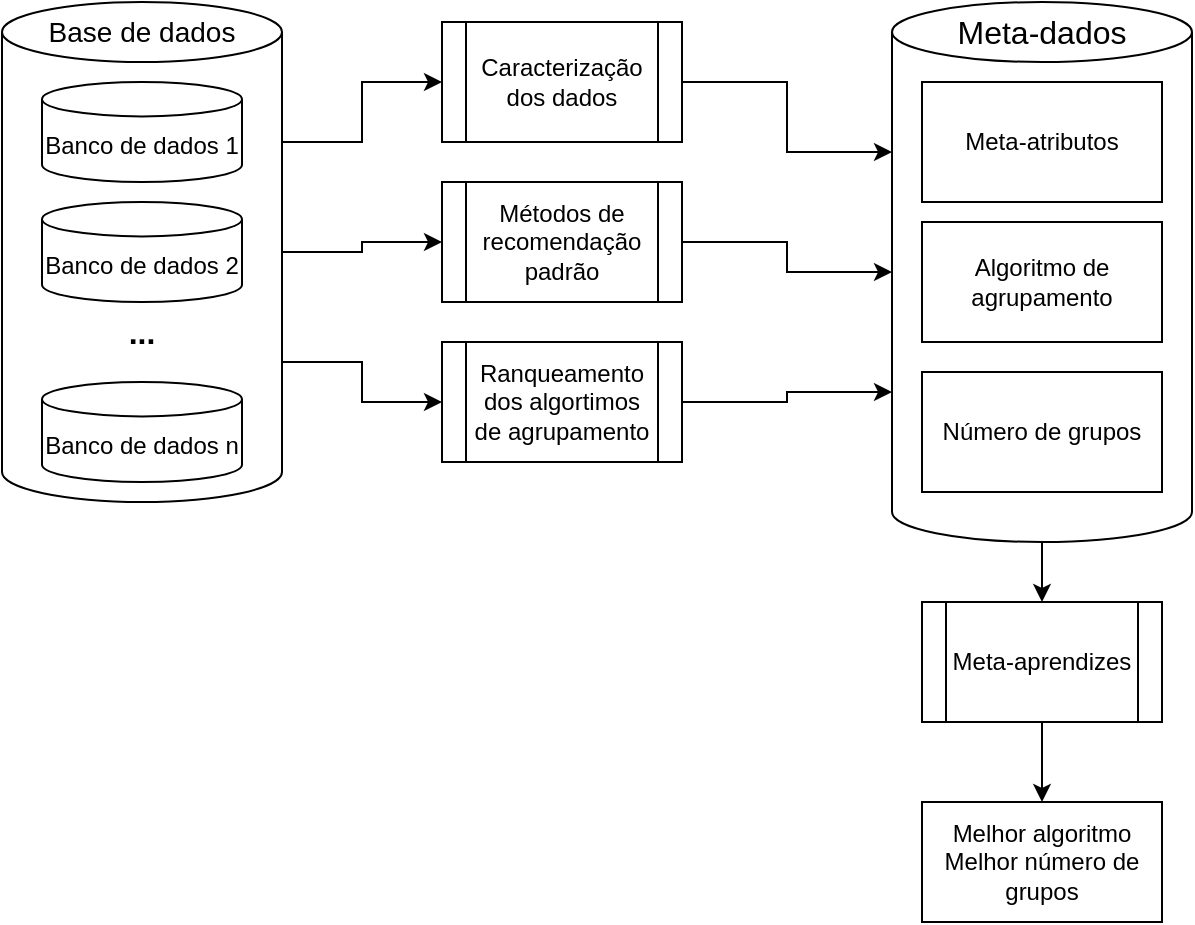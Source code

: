 <mxfile version="20.2.3" type="device"><diagram id="MHiOzp2NnqcdecAYnW3z" name="Página-1"><mxGraphModel dx="1038" dy="545" grid="1" gridSize="10" guides="1" tooltips="1" connect="1" arrows="1" fold="1" page="1" pageScale="1" pageWidth="827" pageHeight="1169" math="0" shadow="0"><root><mxCell id="0"/><mxCell id="1" parent="0"/><mxCell id="Ra7qmFDwxMXFnm1xKpxj-5" style="edgeStyle=orthogonalEdgeStyle;rounded=0;orthogonalLoop=1;jettySize=auto;html=1;exitX=1;exitY=0;exitDx=0;exitDy=70;exitPerimeter=0;entryX=0;entryY=0.5;entryDx=0;entryDy=0;" edge="1" parent="1" source="LS6XbRY5W0MxRRYw3UIW-1" target="LS6XbRY5W0MxRRYw3UIW-2"><mxGeometry relative="1" as="geometry"/></mxCell><mxCell id="Ra7qmFDwxMXFnm1xKpxj-6" style="edgeStyle=orthogonalEdgeStyle;rounded=0;orthogonalLoop=1;jettySize=auto;html=1;exitX=1;exitY=0.5;exitDx=0;exitDy=0;exitPerimeter=0;entryX=0;entryY=0.5;entryDx=0;entryDy=0;" edge="1" parent="1" source="LS6XbRY5W0MxRRYw3UIW-1" target="LS6XbRY5W0MxRRYw3UIW-7"><mxGeometry relative="1" as="geometry"/></mxCell><mxCell id="Ra7qmFDwxMXFnm1xKpxj-7" style="edgeStyle=orthogonalEdgeStyle;rounded=0;orthogonalLoop=1;jettySize=auto;html=1;exitX=1;exitY=0;exitDx=0;exitDy=180;exitPerimeter=0;entryX=0;entryY=0.5;entryDx=0;entryDy=0;" edge="1" parent="1" source="LS6XbRY5W0MxRRYw3UIW-1" target="Ra7qmFDwxMXFnm1xKpxj-1"><mxGeometry relative="1" as="geometry"><mxPoint x="280" y="380" as="targetPoint"/></mxGeometry></mxCell><mxCell id="LS6XbRY5W0MxRRYw3UIW-1" value="" style="shape=cylinder3;whiteSpace=wrap;html=1;boundedLbl=1;backgroundOutline=1;size=15;" parent="1" vertex="1"><mxGeometry x="80" y="120" width="140" height="250" as="geometry"/></mxCell><mxCell id="Ra7qmFDwxMXFnm1xKpxj-10" style="edgeStyle=orthogonalEdgeStyle;rounded=0;orthogonalLoop=1;jettySize=auto;html=1;exitX=1;exitY=0.5;exitDx=0;exitDy=0;entryX=0;entryY=0;entryDx=0;entryDy=75;entryPerimeter=0;" edge="1" parent="1" source="LS6XbRY5W0MxRRYw3UIW-2" target="LS6XbRY5W0MxRRYw3UIW-3"><mxGeometry relative="1" as="geometry"/></mxCell><mxCell id="LS6XbRY5W0MxRRYw3UIW-2" value="Caracterização dos dados" style="shape=process;whiteSpace=wrap;html=1;backgroundOutline=1;" parent="1" vertex="1"><mxGeometry x="300" y="130" width="120" height="60" as="geometry"/></mxCell><mxCell id="Ra7qmFDwxMXFnm1xKpxj-11" style="edgeStyle=orthogonalEdgeStyle;rounded=0;orthogonalLoop=1;jettySize=auto;html=1;exitX=0.5;exitY=1;exitDx=0;exitDy=0;exitPerimeter=0;entryX=0.5;entryY=0;entryDx=0;entryDy=0;" edge="1" parent="1" source="LS6XbRY5W0MxRRYw3UIW-3" target="LS6XbRY5W0MxRRYw3UIW-9"><mxGeometry relative="1" as="geometry"/></mxCell><mxCell id="LS6XbRY5W0MxRRYw3UIW-3" value="" style="shape=cylinder3;whiteSpace=wrap;html=1;boundedLbl=1;backgroundOutline=1;size=15;" parent="1" vertex="1"><mxGeometry x="525" y="120" width="150" height="270" as="geometry"/></mxCell><mxCell id="LS6XbRY5W0MxRRYw3UIW-4" value="Melhor algoritmo&lt;br&gt;Melhor número de grupos" style="rounded=0;whiteSpace=wrap;html=1;" parent="1" vertex="1"><mxGeometry x="540" y="520" width="120" height="60" as="geometry"/></mxCell><mxCell id="Ra7qmFDwxMXFnm1xKpxj-9" style="edgeStyle=orthogonalEdgeStyle;rounded=0;orthogonalLoop=1;jettySize=auto;html=1;exitX=1;exitY=0.5;exitDx=0;exitDy=0;entryX=0;entryY=0.5;entryDx=0;entryDy=0;entryPerimeter=0;" edge="1" parent="1" source="LS6XbRY5W0MxRRYw3UIW-7" target="LS6XbRY5W0MxRRYw3UIW-3"><mxGeometry relative="1" as="geometry"/></mxCell><mxCell id="LS6XbRY5W0MxRRYw3UIW-7" value="Métodos de recomendação padrão" style="shape=process;whiteSpace=wrap;html=1;backgroundOutline=1;" parent="1" vertex="1"><mxGeometry x="300" y="210" width="120" height="60" as="geometry"/></mxCell><mxCell id="Ra7qmFDwxMXFnm1xKpxj-12" style="edgeStyle=orthogonalEdgeStyle;rounded=0;orthogonalLoop=1;jettySize=auto;html=1;exitX=0.5;exitY=1;exitDx=0;exitDy=0;entryX=0.5;entryY=0;entryDx=0;entryDy=0;" edge="1" parent="1" source="LS6XbRY5W0MxRRYw3UIW-9" target="LS6XbRY5W0MxRRYw3UIW-4"><mxGeometry relative="1" as="geometry"/></mxCell><mxCell id="LS6XbRY5W0MxRRYw3UIW-9" value="Meta-aprendizes" style="shape=process;whiteSpace=wrap;html=1;backgroundOutline=1;" parent="1" vertex="1"><mxGeometry x="540" y="420" width="120" height="60" as="geometry"/></mxCell><mxCell id="LReZtvX4DKvjJDdARX7c-1" value="Banco de dados 1" style="shape=cylinder3;whiteSpace=wrap;html=1;boundedLbl=1;backgroundOutline=1;size=8.6;" parent="1" vertex="1"><mxGeometry x="100" y="160" width="100" height="50" as="geometry"/></mxCell><mxCell id="LReZtvX4DKvjJDdARX7c-2" value="Banco de dados 2" style="shape=cylinder3;whiteSpace=wrap;html=1;boundedLbl=1;backgroundOutline=1;size=8.6;" parent="1" vertex="1"><mxGeometry x="100" y="220" width="100" height="50" as="geometry"/></mxCell><mxCell id="LReZtvX4DKvjJDdARX7c-3" value="Banco de dados n" style="shape=cylinder3;whiteSpace=wrap;html=1;boundedLbl=1;backgroundOutline=1;size=8.6;" parent="1" vertex="1"><mxGeometry x="100" y="310" width="100" height="50" as="geometry"/></mxCell><mxCell id="LReZtvX4DKvjJDdARX7c-4" value="&lt;font style=&quot;font-size: 16px;&quot;&gt;&lt;b&gt;...&lt;/b&gt;&lt;/font&gt;" style="text;html=1;strokeColor=none;fillColor=none;align=center;verticalAlign=middle;whiteSpace=wrap;rounded=0;" parent="1" vertex="1"><mxGeometry x="120" y="270" width="60" height="30" as="geometry"/></mxCell><mxCell id="LReZtvX4DKvjJDdARX7c-6" value="Base de dados" style="text;html=1;strokeColor=none;fillColor=none;align=center;verticalAlign=middle;whiteSpace=wrap;rounded=0;fontSize=14;" parent="1" vertex="1"><mxGeometry x="90" y="120" width="120" height="30" as="geometry"/></mxCell><mxCell id="F2XQfqwOyYuPZY70LxOi-1" value="Meta-dados" style="text;html=1;strokeColor=none;fillColor=none;align=center;verticalAlign=middle;whiteSpace=wrap;rounded=0;fontSize=16;" parent="1" vertex="1"><mxGeometry x="555" y="120" width="90" height="30" as="geometry"/></mxCell><mxCell id="Ra7qmFDwxMXFnm1xKpxj-8" style="edgeStyle=orthogonalEdgeStyle;rounded=0;orthogonalLoop=1;jettySize=auto;html=1;exitX=1;exitY=0.5;exitDx=0;exitDy=0;entryX=0;entryY=0;entryDx=0;entryDy=195;entryPerimeter=0;" edge="1" parent="1" source="Ra7qmFDwxMXFnm1xKpxj-1" target="LS6XbRY5W0MxRRYw3UIW-3"><mxGeometry relative="1" as="geometry"/></mxCell><mxCell id="Ra7qmFDwxMXFnm1xKpxj-1" value="Ranqueamento dos algortimos de agrupamento" style="shape=process;whiteSpace=wrap;html=1;backgroundOutline=1;" vertex="1" parent="1"><mxGeometry x="300" y="290" width="120" height="60" as="geometry"/></mxCell><mxCell id="Ra7qmFDwxMXFnm1xKpxj-2" value="Meta-atributos" style="rounded=0;whiteSpace=wrap;html=1;" vertex="1" parent="1"><mxGeometry x="540" y="160" width="120" height="60" as="geometry"/></mxCell><mxCell id="Ra7qmFDwxMXFnm1xKpxj-3" value="Algoritmo de agrupamento" style="rounded=0;whiteSpace=wrap;html=1;" vertex="1" parent="1"><mxGeometry x="540" y="230" width="120" height="60" as="geometry"/></mxCell><mxCell id="Ra7qmFDwxMXFnm1xKpxj-4" value="Número de grupos" style="rounded=0;whiteSpace=wrap;html=1;" vertex="1" parent="1"><mxGeometry x="540" y="305" width="120" height="60" as="geometry"/></mxCell></root></mxGraphModel></diagram></mxfile>